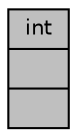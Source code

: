 digraph "int"
{
 // LATEX_PDF_SIZE
  edge [fontname="Helvetica",fontsize="10",labelfontname="Helvetica",labelfontsize="10"];
  node [fontname="Helvetica",fontsize="10",shape=record];
  Node1 [label="{int\n||}",height=0.2,width=0.4,color="black", fillcolor="grey75", style="filled", fontcolor="black",tooltip=" "];
}
